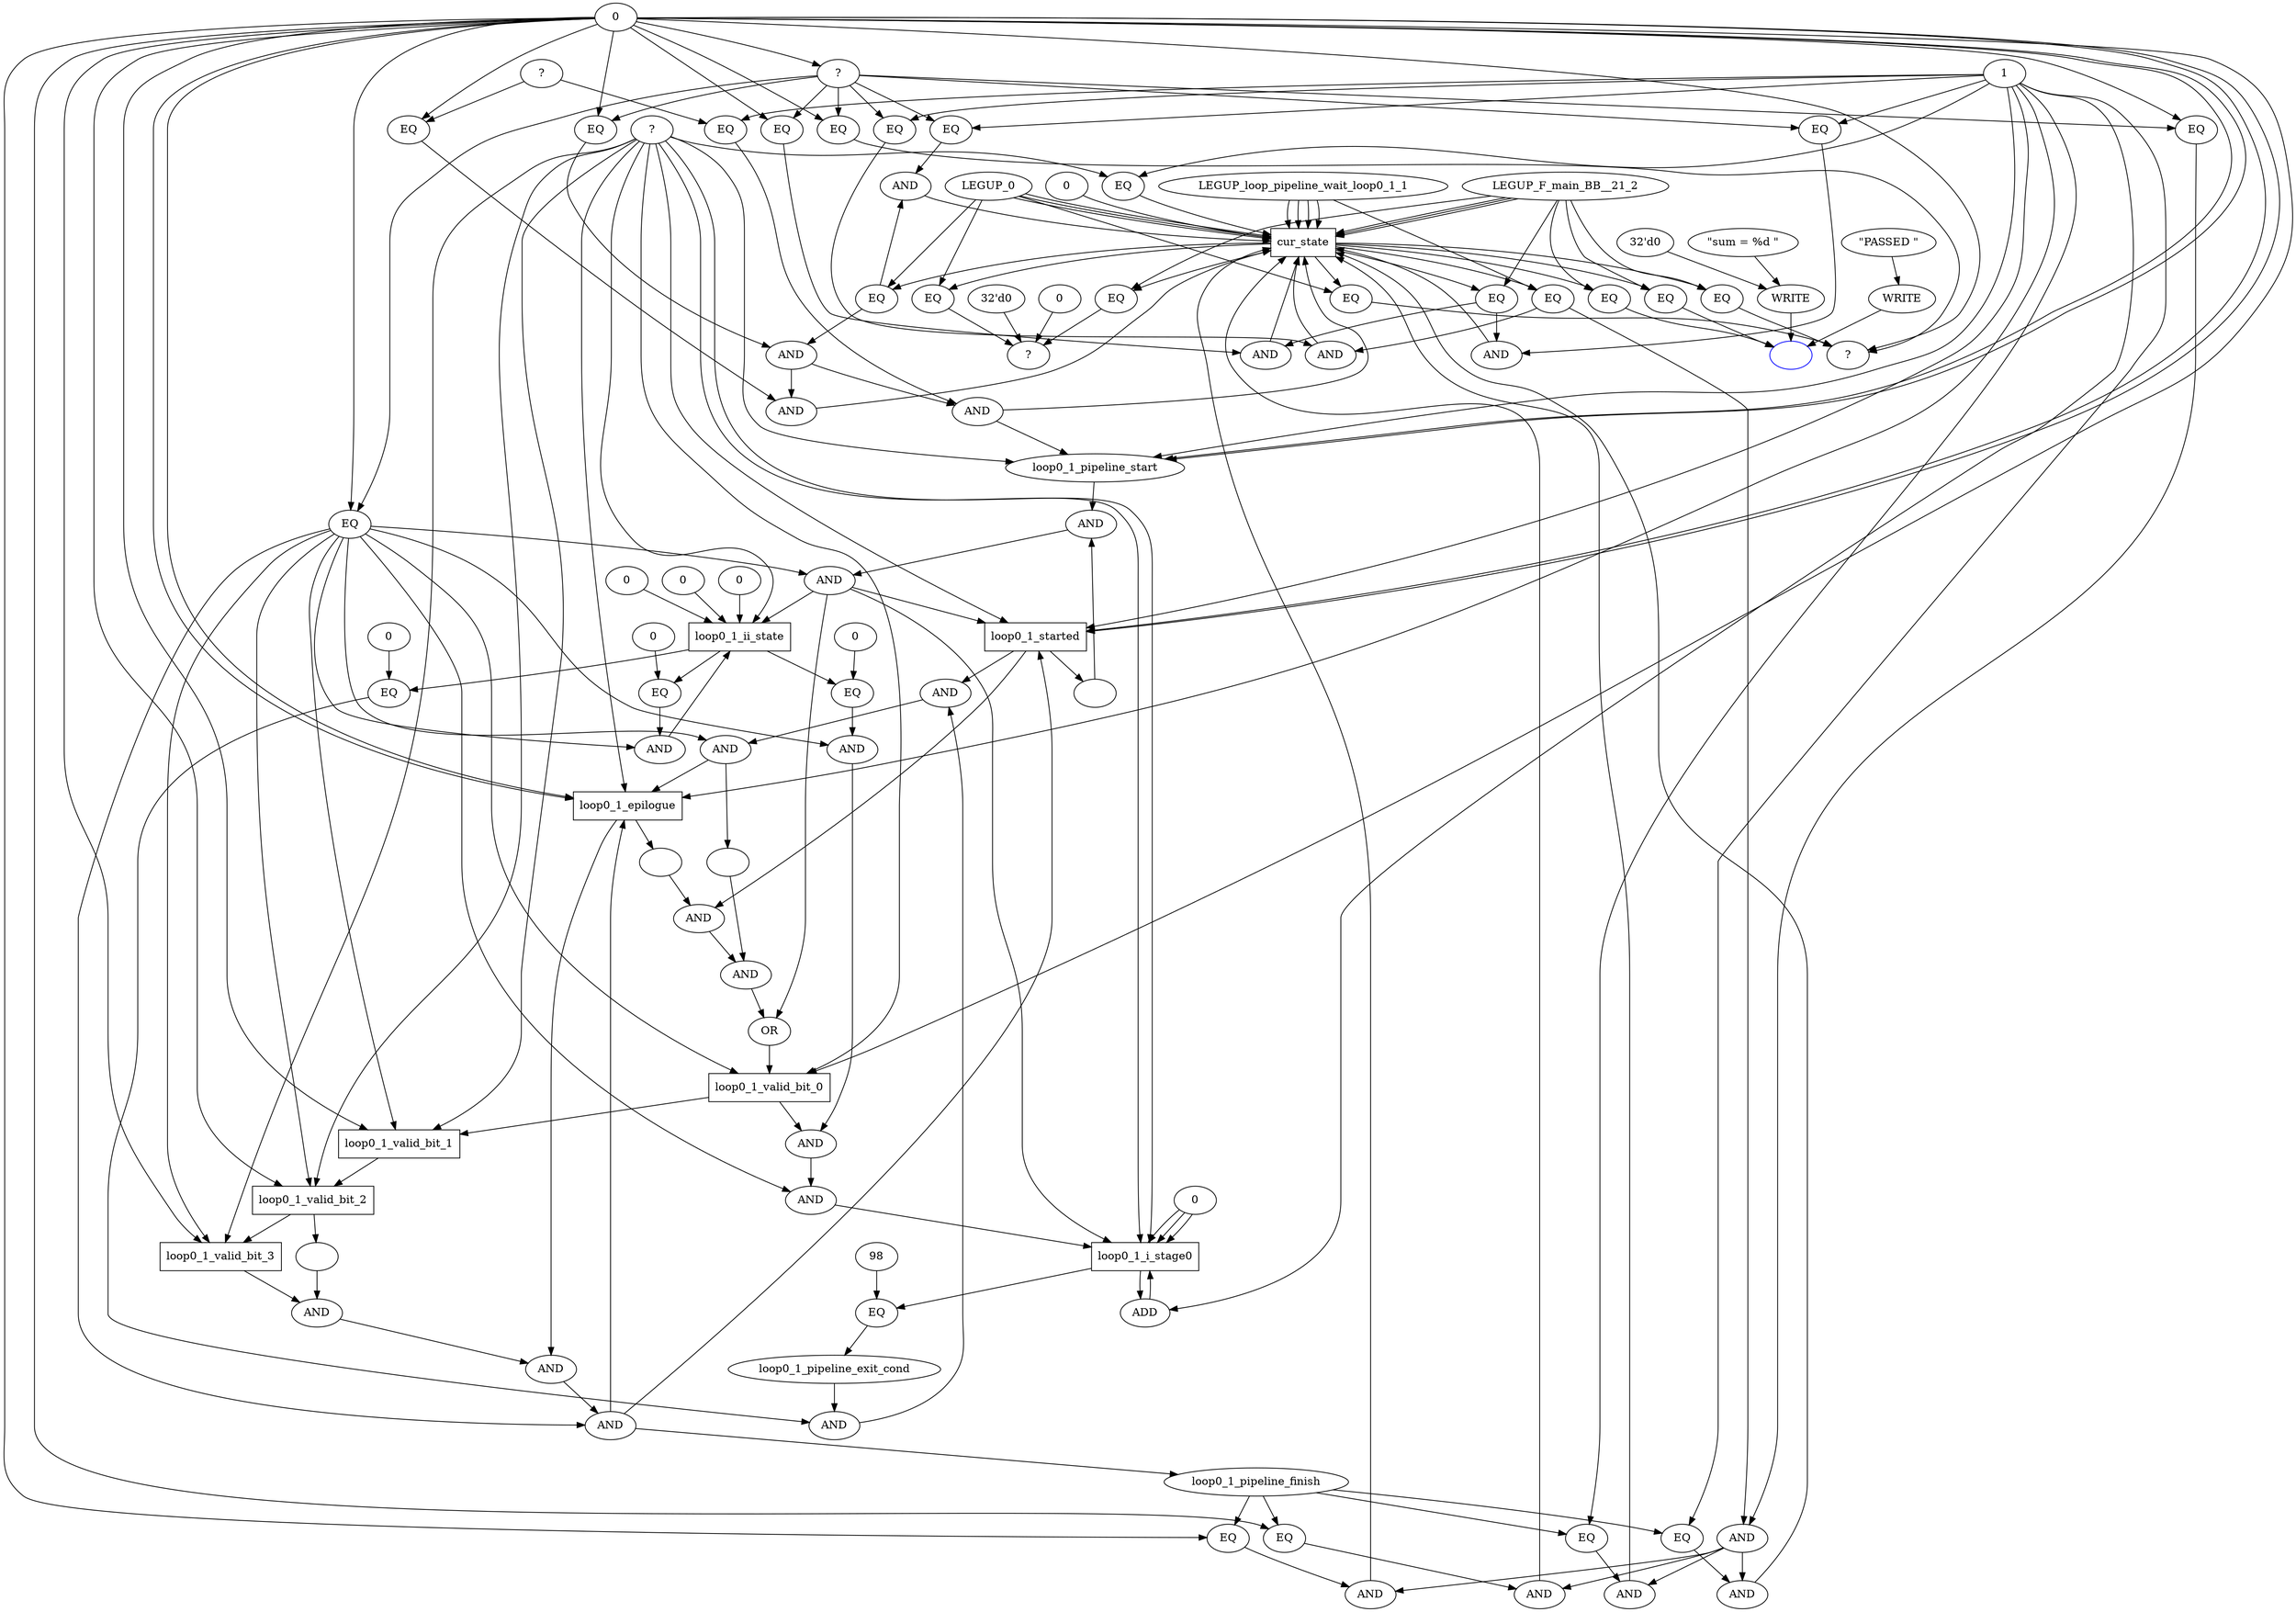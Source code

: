 //----------------------------------------------------------------------------//
// Generated by LegUp High-Level Synthesis Tool Version 4.0 (http://legup.org)
// Compiled: Mon Jun  4 15:32:40 2018
// University of Toronto
// For research and academic purposes only. Commercial use is prohibited.
// Please send bugs to: legup@eecg.toronto.edu
// Date: Wed Jan  2 17:36:46 2019
//----------------------------------------------------------------------------//

digraph {
Node0x3a2f730[label="?"];
Node0x3a2fc00[label="0"];
Node0x3a2fc00 -> Node0x3a2f730;
Node0x3a2fe20[label="EQ"];
Node0x3a2fe20 -> Node0x3a2f730;
Node0x3a30220[label="EQ"];
Node0x3a30220 -> Node0x3a2f730;
Node0x3a3da00[label="EQ"];
Node0x3a3da00 -> Node0x3a2f730;
Node0x3a2f9b0[label="?"];
Node0x3a3dcf0[label="0"];
Node0x3a3dcf0 -> Node0x3a2f9b0;
Node0x3a3def0[label="32'd0"];
Node0x3a3def0 -> Node0x3a2f9b0;
Node0x3a3e110[label="EQ"];
Node0x3a3e110 -> Node0x3a2f9b0;
Node0x3a3e3e0[label="EQ"];
Node0x3a3e3e0 -> Node0x3a2f9b0;
Node0x3aaf840[label="",color=blue,color=blue];
Node0x3aaf940[label="WRITE"];
Node0x3aaf940 -> Node0x3aaf840;
Node0x3aaffa0[label="WRITE"];
Node0x3aaffa0 -> Node0x3aaf840;
Node0x3ab03a0[label="EQ"];
Node0x3ab03a0 -> Node0x3aaf840;
Node0x3ab0690[label="EQ"];
Node0x3ab0690 -> Node0x3aaf840;
Node0x3a2f880[label="?"];
Node0x3a2f880 -> Node0x3a2fe20;
Node0x3a2fc00 -> Node0x3a2fe20;
Node0x3a31460[label="cur_state",shape=box];
Node0x3a31460 -> Node0x3a30220;
Node0x3a31640[label="LEGUP_0"];
Node0x3a31640 -> Node0x3a30220;
Node0x3a31460 -> Node0x3a3da00;
Node0x3a31b10[label="LEGUP_F_main_BB__21_2"];
Node0x3a31b10 -> Node0x3a3da00;
Node0x3a31460 -> Node0x3a3e110;
Node0x3a31640 -> Node0x3a3e110;
Node0x3a31460 -> Node0x3a3e3e0;
Node0x3a31b10 -> Node0x3a3e3e0;
Node0x3aafb60[label="\"sum = %d \""];
Node0x3aafb60 -> Node0x3aaf940;
Node0x3aafd80[label="32'd0"];
Node0x3aafd80 -> Node0x3aaf940;
Node0x3ab01a0[label="\"PASSED \""];
Node0x3ab01a0 -> Node0x3aaffa0;
Node0x3a31460 -> Node0x3ab03a0;
Node0x3a31b10 -> Node0x3ab03a0;
Node0x3a31460 -> Node0x3ab0690;
Node0x3a31b10 -> Node0x3ab0690;
Node0x3a2fc00 -> Node0x3a2f880;
Node0x3a31640 -> Node0x3a31460;
Node0x3a31860[label="LEGUP_loop_pipeline_wait_loop0_1_1"];
Node0x3a31860 -> Node0x3a31460;
Node0x3a31640 -> Node0x3a31460;
Node0x3a31860 -> Node0x3a31460;
Node0x3a31b10 -> Node0x3a31460;
Node0x3a31860 -> Node0x3a31460;
Node0x3a31b10 -> Node0x3a31460;
Node0x3a31860 -> Node0x3a31460;
Node0x3a31b10 -> Node0x3a31460;
Node0x3a31640 -> Node0x3a31460;
Node0x3a31c30[label="0"];
Node0x3a31c30 -> Node0x3a31460;
Node0x3a32100[label="AND"];
Node0x3a32100 -> Node0x3a31460;
Node0x3a32a70[label="AND"];
Node0x3a32a70 -> Node0x3a31460;
Node0x3a33500[label="AND"];
Node0x3a33500 -> Node0x3a31460;
Node0x3a33a30[label="AND"];
Node0x3a33a30 -> Node0x3a31460;
Node0x3a341d0[label="AND"];
Node0x3a341d0 -> Node0x3a31460;
Node0x3a3ba00[label="AND"];
Node0x3a3ba00 -> Node0x3a31460;
Node0x3a3bfc0[label="AND"];
Node0x3a3bfc0 -> Node0x3a31460;
Node0x3a3c4f0[label="AND"];
Node0x3a3c4f0 -> Node0x3a31460;
Node0x3a3ca20[label="AND"];
Node0x3a3ca20 -> Node0x3a31460;
Node0x3a3d1c0[label="AND"];
Node0x3a3d1c0 -> Node0x3a31460;
Node0x3a3d6f0[label="EQ"];
Node0x3a3d6f0 -> Node0x3a31460;
Node0x3a32300[label="EQ"];
Node0x3a32300 -> Node0x3a32100;
Node0x3a32600[label="EQ"];
Node0x3a32600 -> Node0x3a32100;
Node0x3a32c50[label="AND"];
Node0x3a32c50 -> Node0x3a32a70;
Node0x3a331c0[label="EQ"];
Node0x3a331c0 -> Node0x3a32a70;
Node0x3a32c50 -> Node0x3a33500;
Node0x3a33750[label="EQ"];
Node0x3a33750 -> Node0x3a33500;
Node0x3a33c10[label="EQ"];
Node0x3a33c10 -> Node0x3a33a30;
Node0x3a33f10[label="EQ"];
Node0x3a33f10 -> Node0x3a33a30;
Node0x3a343b0[label="AND"];
Node0x3a343b0 -> Node0x3a341d0;
Node0x3a34920[label="EQ"];
Node0x3a34920 -> Node0x3a341d0;
Node0x3a343b0 -> Node0x3a3ba00;
Node0x3a3bce0[label="EQ"];
Node0x3a3bce0 -> Node0x3a3ba00;
Node0x3a343b0 -> Node0x3a3bfc0;
Node0x3a3c210[label="EQ"];
Node0x3a3c210 -> Node0x3a3bfc0;
Node0x3a343b0 -> Node0x3a3c4f0;
Node0x3a3c740[label="EQ"];
Node0x3a3c740 -> Node0x3a3c4f0;
Node0x3a3cc00[label="EQ"];
Node0x3a3cc00 -> Node0x3a3ca20;
Node0x3a3cf00[label="EQ"];
Node0x3a3cf00 -> Node0x3a3ca20;
Node0x3a3cc00 -> Node0x3a3d1c0;
Node0x3a3d410[label="EQ"];
Node0x3a3d410 -> Node0x3a3d1c0;
Node0x3a2f4b0[label="?"];
Node0x3a2f4b0 -> Node0x3a3d6f0;
Node0x3a32850[label="1"];
Node0x3a32850 -> Node0x3a3d6f0;
Node0x3a31460 -> Node0x3a32300;
Node0x3a31640 -> Node0x3a32300;
Node0x3a2f880 -> Node0x3a32600;
Node0x3a32850 -> Node0x3a32600;
Node0x3a32300 -> Node0x3a32c50;
Node0x3a32ee0[label="EQ"];
Node0x3a32ee0 -> Node0x3a32c50;
Node0x3a2f5e0[label="?"];
Node0x3a2f5e0 -> Node0x3a331c0;
Node0x3a32850 -> Node0x3a331c0;
Node0x3a2f5e0 -> Node0x3a33750;
Node0x3a2fc00 -> Node0x3a33750;
Node0x3a31460 -> Node0x3a33c10;
Node0x3a31860 -> Node0x3a33c10;
Node0x3a2f880 -> Node0x3a33f10;
Node0x3a32850 -> Node0x3a33f10;
Node0x3a33c10 -> Node0x3a343b0;
Node0x3a34640[label="EQ"];
Node0x3a34640 -> Node0x3a343b0;
Node0x3a34b20[label="loop0_1_pipeline_finish"];
Node0x3a34b20 -> Node0x3a34920;
Node0x3a32850 -> Node0x3a34920;
Node0x3a34b20 -> Node0x3a3bce0;
Node0x3a2fc00 -> Node0x3a3bce0;
Node0x3a34b20 -> Node0x3a3c210;
Node0x3a32850 -> Node0x3a3c210;
Node0x3a34b20 -> Node0x3a3c740;
Node0x3a2fc00 -> Node0x3a3c740;
Node0x3a31460 -> Node0x3a3cc00;
Node0x3a31b10 -> Node0x3a3cc00;
Node0x3a2f880 -> Node0x3a3cf00;
Node0x3a32850 -> Node0x3a3cf00;
Node0x3a2f880 -> Node0x3a3d410;
Node0x3a2fc00 -> Node0x3a3d410;
Node0x3a2f880 -> Node0x3a32ee0;
Node0x3a2fc00 -> Node0x3a32ee0;
Node0x3a2f880 -> Node0x3a34640;
Node0x3a2fc00 -> Node0x3a34640;
Node0x3a34d20[label="AND"];
Node0x3a34d20 -> Node0x3a34b20;
Node0x3a34f40[label="EQ"];
Node0x3a34f40 -> Node0x3a34d20;
Node0x3a35240[label="AND"];
Node0x3a35240 -> Node0x3a34d20;
Node0x3a2f880 -> Node0x3a34f40;
Node0x3a2fc00 -> Node0x3a34f40;
Node0x3a35440[label="loop0_1_epilogue",shape=box];
Node0x3a35440 -> Node0x3a35240;
Node0x3a3ab50[label="AND"];
Node0x3a3ab50 -> Node0x3a35240;
Node0x3a2fc00 -> Node0x3a35440;
Node0x3a32850 -> Node0x3a35440;
Node0x3a2fc00 -> Node0x3a35440;
Node0x3a2f4b0 -> Node0x3a35440;
Node0x3a35830[label="AND"];
Node0x3a35830 -> Node0x3a35440;
Node0x3a34d20 -> Node0x3a35440;
Node0x3a3ad70[label=""];
Node0x3a3ad70 -> Node0x3a3ab50;
Node0x3a3b620[label="loop0_1_valid_bit_3",shape=box];
Node0x3a3b620 -> Node0x3a3ab50;
Node0x3a34f40 -> Node0x3a35830;
Node0x3a35ac0[label="AND"];
Node0x3a35ac0 -> Node0x3a35830;
Node0x3a3af70[label="loop0_1_valid_bit_2",shape=box];
Node0x3a3af70 -> Node0x3a3ad70;
Node0x3a3af70 -> Node0x3a3b620;
Node0x3a2fc00 -> Node0x3a3b620;
Node0x3a34f40 -> Node0x3a3b620;
Node0x3a2f4b0 -> Node0x3a3b620;
Node0x3a35ce0[label="loop0_1_started",shape=box];
Node0x3a35ce0 -> Node0x3a35ac0;
Node0x3a36ba0[label="AND"];
Node0x3a36ba0 -> Node0x3a35ac0;
Node0x3a3b190[label="loop0_1_valid_bit_1",shape=box];
Node0x3a3b190 -> Node0x3a3af70;
Node0x3a2fc00 -> Node0x3a3af70;
Node0x3a34f40 -> Node0x3a3af70;
Node0x3a2f4b0 -> Node0x3a3af70;
Node0x3a2fc00 -> Node0x3a35ce0;
Node0x3a32850 -> Node0x3a35ce0;
Node0x3a2fc00 -> Node0x3a35ce0;
Node0x3a2f4b0 -> Node0x3a35ce0;
Node0x3a36050[label="AND"];
Node0x3a36050 -> Node0x3a35ce0;
Node0x3a34d20 -> Node0x3a35ce0;
Node0x3a36dc0[label="EQ"];
Node0x3a36dc0 -> Node0x3a36ba0;
Node0x3a381d0[label="loop0_1_pipeline_exit_cond"];
Node0x3a381d0 -> Node0x3a36ba0;
Node0x3a399d0[label="loop0_1_valid_bit_0",shape=box];
Node0x3a399d0 -> Node0x3a3b190;
Node0x3a2fc00 -> Node0x3a3b190;
Node0x3a34f40 -> Node0x3a3b190;
Node0x3a2f4b0 -> Node0x3a3b190;
Node0x3a34f40 -> Node0x3a36050;
Node0x3a362e0[label="AND"];
Node0x3a362e0 -> Node0x3a36050;
Node0x3a36fc0[label="loop0_1_ii_state",shape=box];
Node0x3a36fc0 -> Node0x3a36dc0;
Node0x3a37fd0[label="0"];
Node0x3a37fd0 -> Node0x3a36dc0;
Node0x3a383d0[label="EQ"];
Node0x3a383d0 -> Node0x3a381d0;
Node0x3a39bd0[label="OR"];
Node0x3a39bd0 -> Node0x3a399d0;
Node0x3a2fc00 -> Node0x3a399d0;
Node0x3a34f40 -> Node0x3a399d0;
Node0x3a2f4b0 -> Node0x3a399d0;
Node0x3a36500[label="loop0_1_pipeline_start"];
Node0x3a36500 -> Node0x3a362e0;
Node0x3a368e0[label=""];
Node0x3a368e0 -> Node0x3a362e0;
Node0x3a371e0[label="0"];
Node0x3a371e0 -> Node0x3a36fc0;
Node0x3a37400[label="0"];
Node0x3a37400 -> Node0x3a36fc0;
Node0x3a37620[label="0"];
Node0x3a37620 -> Node0x3a36fc0;
Node0x3a2f4b0 -> Node0x3a36fc0;
Node0x3a36050 -> Node0x3a36fc0;
Node0x3a378d0[label="AND"];
Node0x3a378d0 -> Node0x3a36fc0;
Node0x3a385d0[label="loop0_1_i_stage0",shape=box];
Node0x3a385d0 -> Node0x3a383d0;
Node0x3a3a900[label="98"];
Node0x3a3a900 -> Node0x3a383d0;
Node0x3a36050 -> Node0x3a39bd0;
Node0x3a39e40[label="AND"];
Node0x3a39e40 -> Node0x3a39bd0;
Node0x3a2fc00 -> Node0x3a36500;
Node0x3a2fc00 -> Node0x3a36500;
Node0x3a32850 -> Node0x3a36500;
Node0x3a2f4b0 -> Node0x3a36500;
Node0x3a32a70 -> Node0x3a36500;
Node0x3a35ce0 -> Node0x3a368e0;
Node0x3a34f40 -> Node0x3a378d0;
Node0x3a37b40[label="EQ"];
Node0x3a37b40 -> Node0x3a378d0;
Node0x3a387f0[label="0"];
Node0x3a387f0 -> Node0x3a385d0;
Node0x3a387f0 -> Node0x3a385d0;
Node0x3a38a80[label="ADD"];
Node0x3a38a80 -> Node0x3a385d0;
Node0x3a387f0 -> Node0x3a385d0;
Node0x3a2f4b0 -> Node0x3a385d0;
Node0x3a36050 -> Node0x3a385d0;
Node0x3a38e40[label="AND"];
Node0x3a38e40 -> Node0x3a385d0;
Node0x3a2f4b0 -> Node0x3a385d0;
Node0x3a3a060[label="AND"];
Node0x3a3a060 -> Node0x3a39e40;
Node0x3a3a540[label=""];
Node0x3a3a540 -> Node0x3a39e40;
Node0x3a36fc0 -> Node0x3a37b40;
Node0x3a37db0[label="0"];
Node0x3a37db0 -> Node0x3a37b40;
Node0x3a385d0 -> Node0x3a38a80;
Node0x3a32850 -> Node0x3a38a80;
Node0x3a34f40 -> Node0x3a38e40;
Node0x3a390b0[label="AND"];
Node0x3a390b0 -> Node0x3a38e40;
Node0x3a35ce0 -> Node0x3a3a060;
Node0x3a3a2d0[label=""];
Node0x3a3a2d0 -> Node0x3a3a060;
Node0x3a35830 -> Node0x3a3a540;
Node0x3a392d0[label="AND"];
Node0x3a392d0 -> Node0x3a390b0;
Node0x3a399d0 -> Node0x3a390b0;
Node0x3a35440 -> Node0x3a3a2d0;
Node0x3a34f40 -> Node0x3a392d0;
Node0x3a39540[label="EQ"];
Node0x3a39540 -> Node0x3a392d0;
Node0x3a36fc0 -> Node0x3a39540;
Node0x3a397b0[label="0"];
Node0x3a397b0 -> Node0x3a39540;
}
